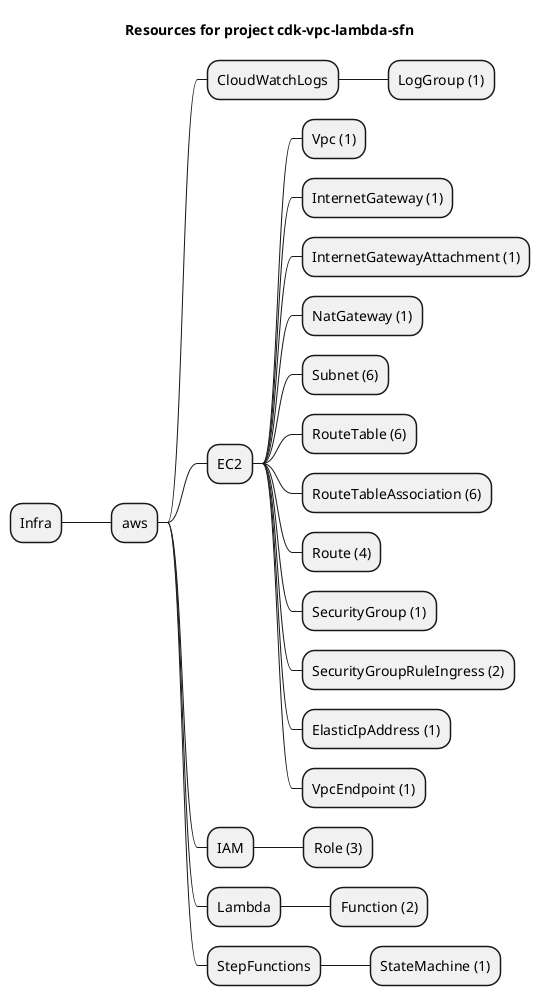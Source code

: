 @startmindmap
title Resources for project cdk-vpc-lambda-sfn
skinparam monochrome true
+ Infra
++ aws
+++ CloudWatchLogs
++++ LogGroup (1)
+++ EC2
++++ Vpc (1)
++++ InternetGateway (1)
++++ InternetGatewayAttachment (1)
++++ NatGateway (1)
++++ Subnet (6)
++++ RouteTable (6)
++++ RouteTableAssociation (6)
++++ Route (4)
++++ SecurityGroup (1)
++++ SecurityGroupRuleIngress (2)
++++ ElasticIpAddress (1)
++++ VpcEndpoint (1)
+++ IAM
++++ Role (3)
+++ Lambda
++++ Function (2)
+++ StepFunctions
++++ StateMachine (1)
@endmindmap